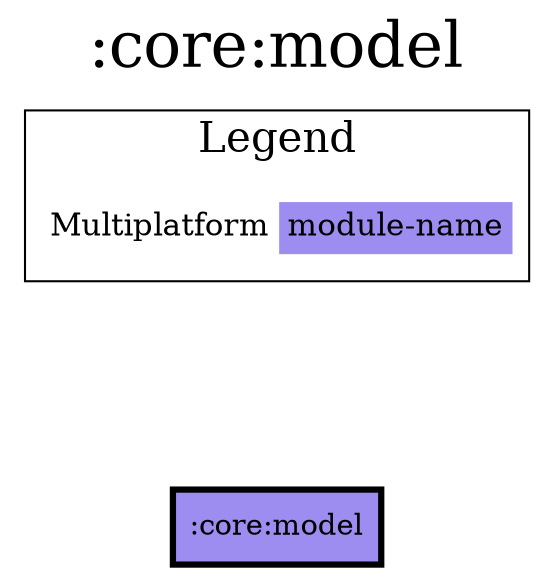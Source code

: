 digraph {
edge ["dir"="forward"]
graph ["dpi"="100","label"=":core:model","labelloc"="t","fontsize"="30","ranksep"="1.5","rankdir"="TB"]
node ["style"="filled"]
":core:model" ["fillcolor"="#9D8DF1","color"="black","penwidth"="3","shape"="box"]
{
edge ["dir"="none"]
graph ["rank"="same"]
":core:model"
}
subgraph "cluster_legend" {
edge ["dir"="none"]
graph ["label"="Legend","fontsize"="20"]
"Legend" ["style"="filled","fillcolor"="#FFFFFF","shape"="none","margin"="0","fontsize"="15","label"=<
<TABLE BORDER="0" CELLBORDER="0" CELLSPACING="0" CELLPADDING="4">
<TR><TD>Multiplatform</TD><TD BGCOLOR="#9D8DF1">module-name</TD></TR>
</TABLE>
>]
} -> ":core:model" ["style"="invis"]
}
